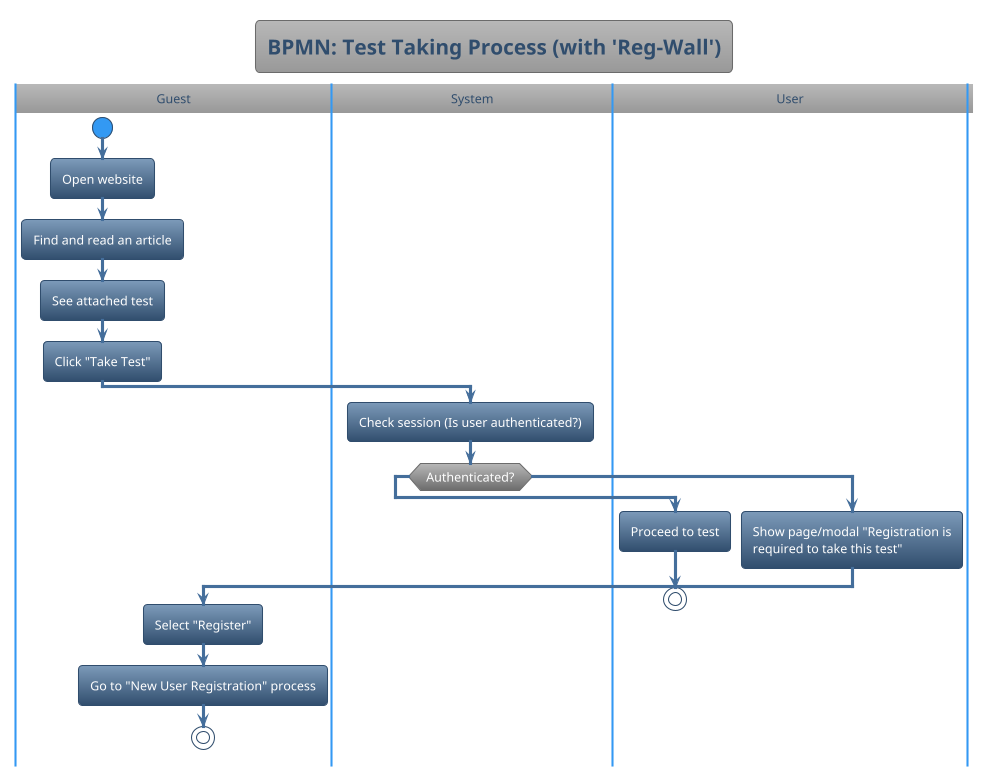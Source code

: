 @startuml
!theme spacelab

title "BPMN: Test Taking Process (with 'Reg-Wall')"

|Guest|
start
:Open website;
:Find and read an article;
:See attached test;
:Click "Take Test";

|System|
:Check session (Is user authenticated?);
if (Authenticated?) then (Yes, is User)
    |User|
    :Proceed to test;
    stop
else (No, is Guest)
    :Show page/modal "Registration is
    required to take this test";
    |Guest|
    :Select "Register";
    :Go to "New User Registration" process;
    stop
endif
@enduml